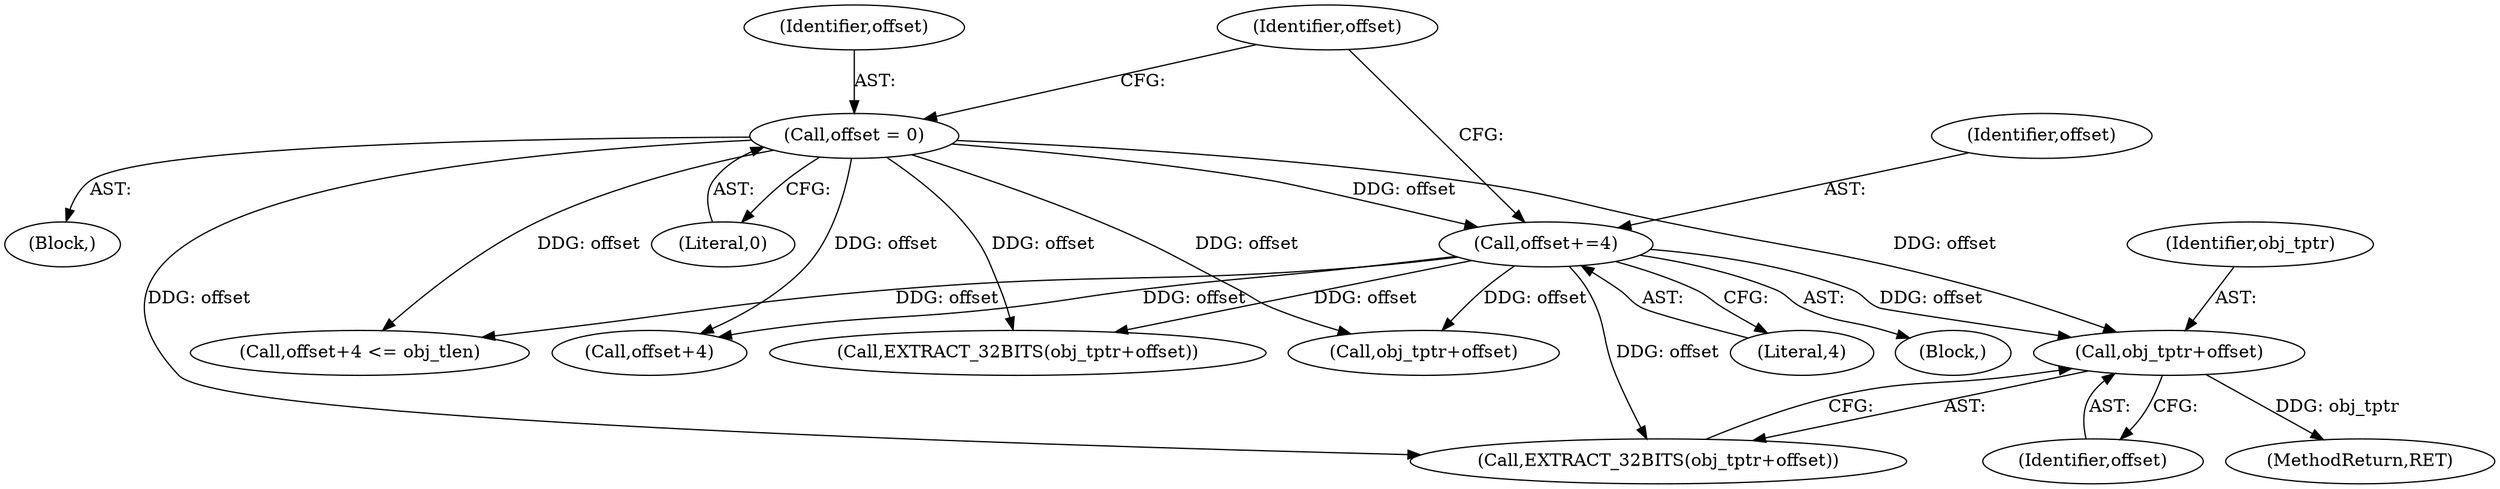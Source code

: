 digraph "0_tcpdump_d97e94223720684c6aa740ff219e0d19426c2220@pointer" {
"1001561" [label="(Call,obj_tptr+offset)"];
"1001564" [label="(Call,offset+=4)"];
"1001540" [label="(Call,offset = 0)"];
"1001562" [label="(Identifier,obj_tptr)"];
"1001565" [label="(Identifier,offset)"];
"1001560" [label="(Call,EXTRACT_32BITS(obj_tptr+offset))"];
"1001561" [label="(Call,obj_tptr+offset)"];
"1001564" [label="(Call,offset+=4)"];
"1001544" [label="(Call,offset+4 <= obj_tlen)"];
"1001478" [label="(Block,)"];
"1001541" [label="(Identifier,offset)"];
"1001545" [label="(Call,offset+4)"];
"1001563" [label="(Identifier,offset)"];
"1001540" [label="(Call,offset = 0)"];
"1001556" [label="(Call,EXTRACT_32BITS(obj_tptr+offset))"];
"1001549" [label="(Block,)"];
"1001557" [label="(Call,obj_tptr+offset)"];
"1001542" [label="(Literal,0)"];
"1001566" [label="(Literal,4)"];
"1001546" [label="(Identifier,offset)"];
"1001913" [label="(MethodReturn,RET)"];
"1001561" -> "1001560"  [label="AST: "];
"1001561" -> "1001563"  [label="CFG: "];
"1001562" -> "1001561"  [label="AST: "];
"1001563" -> "1001561"  [label="AST: "];
"1001560" -> "1001561"  [label="CFG: "];
"1001561" -> "1001913"  [label="DDG: obj_tptr"];
"1001564" -> "1001561"  [label="DDG: offset"];
"1001540" -> "1001561"  [label="DDG: offset"];
"1001564" -> "1001549"  [label="AST: "];
"1001564" -> "1001566"  [label="CFG: "];
"1001565" -> "1001564"  [label="AST: "];
"1001566" -> "1001564"  [label="AST: "];
"1001546" -> "1001564"  [label="CFG: "];
"1001564" -> "1001544"  [label="DDG: offset"];
"1001564" -> "1001545"  [label="DDG: offset"];
"1001564" -> "1001556"  [label="DDG: offset"];
"1001564" -> "1001557"  [label="DDG: offset"];
"1001564" -> "1001560"  [label="DDG: offset"];
"1001540" -> "1001564"  [label="DDG: offset"];
"1001540" -> "1001478"  [label="AST: "];
"1001540" -> "1001542"  [label="CFG: "];
"1001541" -> "1001540"  [label="AST: "];
"1001542" -> "1001540"  [label="AST: "];
"1001546" -> "1001540"  [label="CFG: "];
"1001540" -> "1001544"  [label="DDG: offset"];
"1001540" -> "1001545"  [label="DDG: offset"];
"1001540" -> "1001556"  [label="DDG: offset"];
"1001540" -> "1001557"  [label="DDG: offset"];
"1001540" -> "1001560"  [label="DDG: offset"];
}
